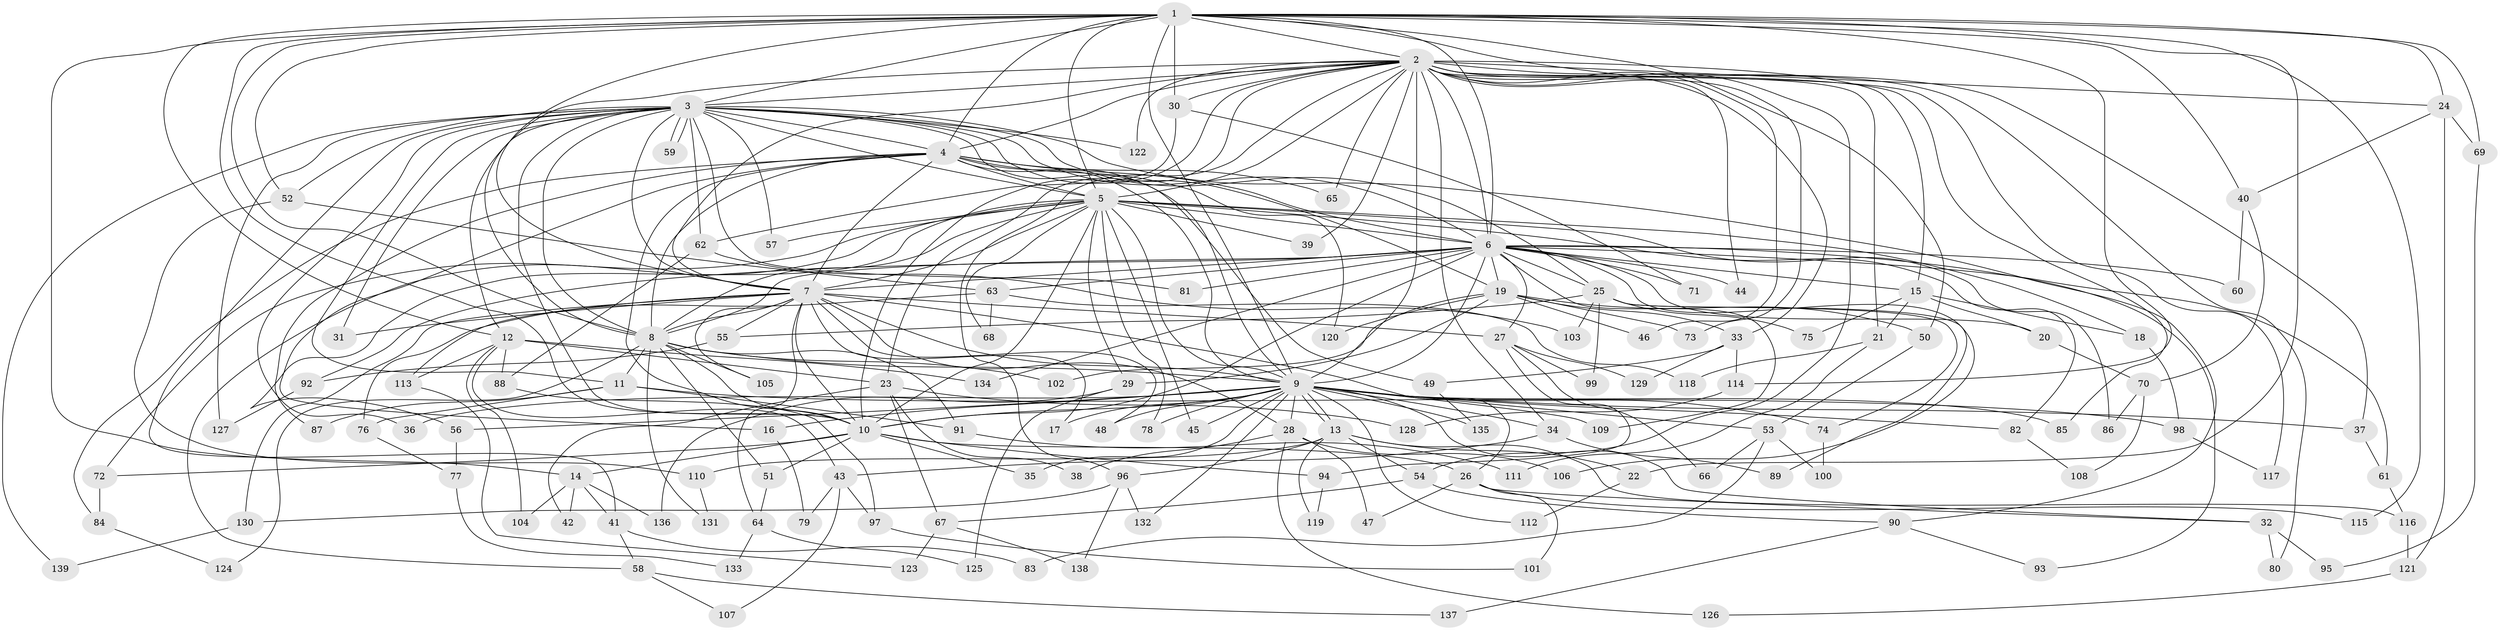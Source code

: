 // coarse degree distribution, {22: 0.00980392156862745, 25: 0.00980392156862745, 23: 0.00980392156862745, 14: 0.00980392156862745, 26: 0.00980392156862745, 28: 0.00980392156862745, 21: 0.00980392156862745, 27: 0.00980392156862745, 13: 0.00980392156862745, 6: 0.0784313725490196, 9: 0.0196078431372549, 10: 0.00980392156862745, 7: 0.00980392156862745, 2: 0.45098039215686275, 3: 0.17647058823529413, 4: 0.10784313725490197, 5: 0.058823529411764705}
// Generated by graph-tools (version 1.1) at 2025/51/02/27/25 19:51:46]
// undirected, 139 vertices, 303 edges
graph export_dot {
graph [start="1"]
  node [color=gray90,style=filled];
  1;
  2;
  3;
  4;
  5;
  6;
  7;
  8;
  9;
  10;
  11;
  12;
  13;
  14;
  15;
  16;
  17;
  18;
  19;
  20;
  21;
  22;
  23;
  24;
  25;
  26;
  27;
  28;
  29;
  30;
  31;
  32;
  33;
  34;
  35;
  36;
  37;
  38;
  39;
  40;
  41;
  42;
  43;
  44;
  45;
  46;
  47;
  48;
  49;
  50;
  51;
  52;
  53;
  54;
  55;
  56;
  57;
  58;
  59;
  60;
  61;
  62;
  63;
  64;
  65;
  66;
  67;
  68;
  69;
  70;
  71;
  72;
  73;
  74;
  75;
  76;
  77;
  78;
  79;
  80;
  81;
  82;
  83;
  84;
  85;
  86;
  87;
  88;
  89;
  90;
  91;
  92;
  93;
  94;
  95;
  96;
  97;
  98;
  99;
  100;
  101;
  102;
  103;
  104;
  105;
  106;
  107;
  108;
  109;
  110;
  111;
  112;
  113;
  114;
  115;
  116;
  117;
  118;
  119;
  120;
  121;
  122;
  123;
  124;
  125;
  126;
  127;
  128;
  129;
  130;
  131;
  132;
  133;
  134;
  135;
  136;
  137;
  138;
  139;
  1 -- 2;
  1 -- 3;
  1 -- 4;
  1 -- 5;
  1 -- 6;
  1 -- 7;
  1 -- 8;
  1 -- 9;
  1 -- 10;
  1 -- 12;
  1 -- 14;
  1 -- 22;
  1 -- 24;
  1 -- 30;
  1 -- 33;
  1 -- 40;
  1 -- 50;
  1 -- 52;
  1 -- 69;
  1 -- 114;
  1 -- 115;
  2 -- 3;
  2 -- 4;
  2 -- 5;
  2 -- 6;
  2 -- 7;
  2 -- 8;
  2 -- 9;
  2 -- 10;
  2 -- 15;
  2 -- 21;
  2 -- 23;
  2 -- 24;
  2 -- 30;
  2 -- 34;
  2 -- 37;
  2 -- 39;
  2 -- 44;
  2 -- 46;
  2 -- 54;
  2 -- 65;
  2 -- 73;
  2 -- 80;
  2 -- 85;
  2 -- 96;
  2 -- 117;
  2 -- 122;
  3 -- 4;
  3 -- 5;
  3 -- 6;
  3 -- 7;
  3 -- 8;
  3 -- 9;
  3 -- 10;
  3 -- 11;
  3 -- 12;
  3 -- 19;
  3 -- 25;
  3 -- 31;
  3 -- 36;
  3 -- 41;
  3 -- 52;
  3 -- 57;
  3 -- 59;
  3 -- 59;
  3 -- 62;
  3 -- 81;
  3 -- 90;
  3 -- 122;
  3 -- 127;
  3 -- 139;
  4 -- 5;
  4 -- 6;
  4 -- 7;
  4 -- 8;
  4 -- 9;
  4 -- 10;
  4 -- 16;
  4 -- 49;
  4 -- 65;
  4 -- 84;
  4 -- 87;
  4 -- 120;
  5 -- 6;
  5 -- 7;
  5 -- 8;
  5 -- 9;
  5 -- 10;
  5 -- 18;
  5 -- 29;
  5 -- 39;
  5 -- 45;
  5 -- 56;
  5 -- 57;
  5 -- 58;
  5 -- 68;
  5 -- 72;
  5 -- 78;
  5 -- 82;
  5 -- 86;
  6 -- 7;
  6 -- 8;
  6 -- 9;
  6 -- 10;
  6 -- 15;
  6 -- 19;
  6 -- 20;
  6 -- 25;
  6 -- 27;
  6 -- 44;
  6 -- 60;
  6 -- 61;
  6 -- 63;
  6 -- 71;
  6 -- 81;
  6 -- 92;
  6 -- 93;
  6 -- 106;
  6 -- 109;
  6 -- 134;
  7 -- 8;
  7 -- 9;
  7 -- 10;
  7 -- 17;
  7 -- 26;
  7 -- 27;
  7 -- 28;
  7 -- 31;
  7 -- 48;
  7 -- 55;
  7 -- 64;
  7 -- 105;
  7 -- 113;
  7 -- 130;
  8 -- 9;
  8 -- 10;
  8 -- 11;
  8 -- 51;
  8 -- 91;
  8 -- 102;
  8 -- 105;
  8 -- 124;
  8 -- 131;
  9 -- 10;
  9 -- 13;
  9 -- 13;
  9 -- 16;
  9 -- 17;
  9 -- 28;
  9 -- 32;
  9 -- 34;
  9 -- 35;
  9 -- 36;
  9 -- 37;
  9 -- 45;
  9 -- 48;
  9 -- 53;
  9 -- 56;
  9 -- 74;
  9 -- 78;
  9 -- 82;
  9 -- 85;
  9 -- 109;
  9 -- 112;
  9 -- 132;
  9 -- 135;
  10 -- 14;
  10 -- 26;
  10 -- 35;
  10 -- 51;
  10 -- 72;
  10 -- 94;
  11 -- 76;
  11 -- 87;
  11 -- 91;
  11 -- 98;
  12 -- 23;
  12 -- 43;
  12 -- 88;
  12 -- 104;
  12 -- 113;
  12 -- 134;
  13 -- 22;
  13 -- 54;
  13 -- 96;
  13 -- 110;
  13 -- 116;
  13 -- 119;
  14 -- 41;
  14 -- 42;
  14 -- 104;
  14 -- 136;
  15 -- 18;
  15 -- 20;
  15 -- 21;
  15 -- 75;
  16 -- 79;
  18 -- 98;
  19 -- 29;
  19 -- 33;
  19 -- 46;
  19 -- 50;
  19 -- 73;
  19 -- 102;
  19 -- 120;
  20 -- 70;
  21 -- 111;
  21 -- 118;
  22 -- 112;
  23 -- 38;
  23 -- 42;
  23 -- 67;
  23 -- 128;
  24 -- 40;
  24 -- 69;
  24 -- 121;
  25 -- 55;
  25 -- 74;
  25 -- 75;
  25 -- 89;
  25 -- 99;
  25 -- 103;
  26 -- 32;
  26 -- 47;
  26 -- 101;
  26 -- 115;
  27 -- 66;
  27 -- 94;
  27 -- 99;
  27 -- 129;
  28 -- 38;
  28 -- 47;
  28 -- 106;
  28 -- 126;
  29 -- 125;
  29 -- 136;
  30 -- 62;
  30 -- 71;
  32 -- 80;
  32 -- 95;
  33 -- 49;
  33 -- 114;
  33 -- 129;
  34 -- 43;
  34 -- 89;
  37 -- 61;
  40 -- 60;
  40 -- 70;
  41 -- 58;
  41 -- 83;
  43 -- 79;
  43 -- 97;
  43 -- 107;
  49 -- 135;
  50 -- 53;
  51 -- 64;
  52 -- 63;
  52 -- 110;
  53 -- 66;
  53 -- 83;
  53 -- 100;
  54 -- 67;
  54 -- 90;
  55 -- 92;
  56 -- 77;
  58 -- 107;
  58 -- 137;
  61 -- 116;
  62 -- 88;
  62 -- 103;
  63 -- 68;
  63 -- 76;
  63 -- 118;
  64 -- 125;
  64 -- 133;
  67 -- 123;
  67 -- 138;
  69 -- 95;
  70 -- 86;
  70 -- 108;
  72 -- 84;
  74 -- 100;
  76 -- 77;
  77 -- 133;
  82 -- 108;
  84 -- 124;
  88 -- 97;
  90 -- 93;
  90 -- 137;
  91 -- 111;
  92 -- 127;
  94 -- 119;
  96 -- 130;
  96 -- 132;
  96 -- 138;
  97 -- 101;
  98 -- 117;
  110 -- 131;
  113 -- 123;
  114 -- 128;
  116 -- 121;
  121 -- 126;
  130 -- 139;
}
